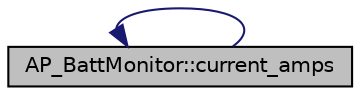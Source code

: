 digraph "AP_BattMonitor::current_amps"
{
 // INTERACTIVE_SVG=YES
  edge [fontname="Helvetica",fontsize="10",labelfontname="Helvetica",labelfontsize="10"];
  node [fontname="Helvetica",fontsize="10",shape=record];
  rankdir="LR";
  Node1 [label="AP_BattMonitor::current_amps",height=0.2,width=0.4,color="black", fillcolor="grey75", style="filled" fontcolor="black"];
  Node1 -> Node1 [dir="back",color="midnightblue",fontsize="10",style="solid",fontname="Helvetica"];
}
